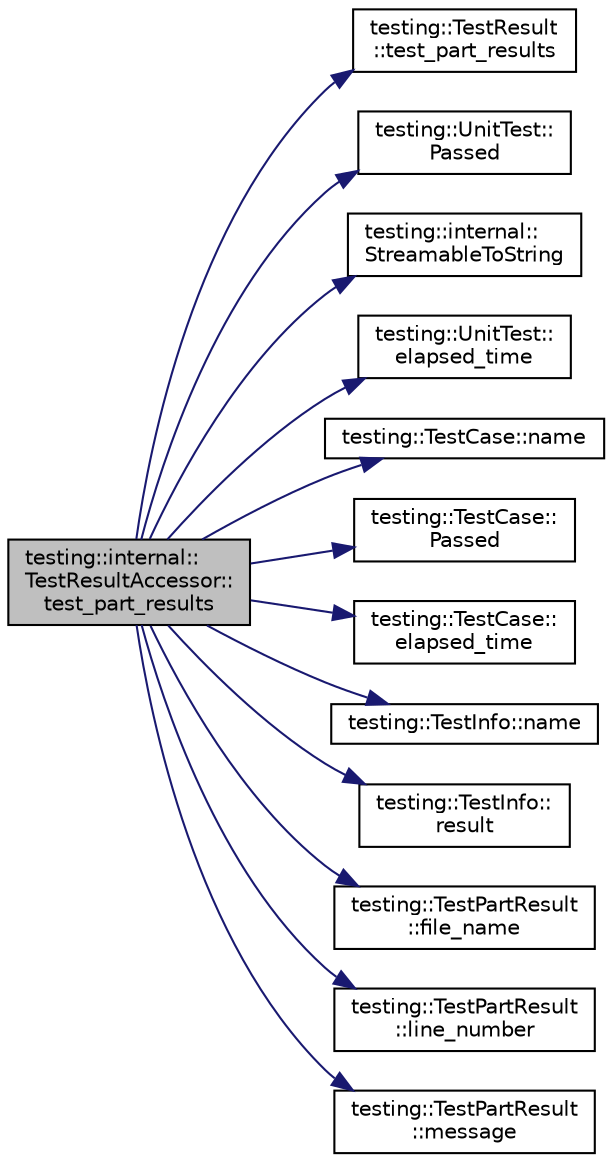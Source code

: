digraph "testing::internal::TestResultAccessor::test_part_results"
{
  edge [fontname="Helvetica",fontsize="10",labelfontname="Helvetica",labelfontsize="10"];
  node [fontname="Helvetica",fontsize="10",shape=record];
  rankdir="LR";
  Node11 [label="testing::internal::\lTestResultAccessor::\ltest_part_results",height=0.2,width=0.4,color="black", fillcolor="grey75", style="filled", fontcolor="black"];
  Node11 -> Node12 [color="midnightblue",fontsize="10",style="solid",fontname="Helvetica"];
  Node12 [label="testing::TestResult\l::test_part_results",height=0.2,width=0.4,color="black", fillcolor="white", style="filled",URL="$d1/d69/classtesting_1_1_test_result.html#a2964c3a12ef6ef9bcb47599374514432"];
  Node11 -> Node13 [color="midnightblue",fontsize="10",style="solid",fontname="Helvetica"];
  Node13 [label="testing::UnitTest::\lPassed",height=0.2,width=0.4,color="black", fillcolor="white", style="filled",URL="$d7/d47/classtesting_1_1_unit_test.html#a7c9b327bc14cb8a282c789dc6513a55b"];
  Node11 -> Node14 [color="midnightblue",fontsize="10",style="solid",fontname="Helvetica"];
  Node14 [label="testing::internal::\lStreamableToString",height=0.2,width=0.4,color="black", fillcolor="white", style="filled",URL="$d0/da7/namespacetesting_1_1internal.html#aad4beed95d0846e6ffc5da0978ef3bb9"];
  Node11 -> Node15 [color="midnightblue",fontsize="10",style="solid",fontname="Helvetica"];
  Node15 [label="testing::UnitTest::\lelapsed_time",height=0.2,width=0.4,color="black", fillcolor="white", style="filled",URL="$d7/d47/classtesting_1_1_unit_test.html#acf608411a17cb3b40a1e9d724f262b3b"];
  Node11 -> Node16 [color="midnightblue",fontsize="10",style="solid",fontname="Helvetica"];
  Node16 [label="testing::TestCase::name",height=0.2,width=0.4,color="black", fillcolor="white", style="filled",URL="$d0/dfa/classtesting_1_1_test_case.html#a3f1beb98d5f7e3b037a4ec82b64cc1cf"];
  Node11 -> Node17 [color="midnightblue",fontsize="10",style="solid",fontname="Helvetica"];
  Node17 [label="testing::TestCase::\lPassed",height=0.2,width=0.4,color="black", fillcolor="white", style="filled",URL="$d0/dfa/classtesting_1_1_test_case.html#a29bbfd227b732a90198b5280c039c271"];
  Node11 -> Node18 [color="midnightblue",fontsize="10",style="solid",fontname="Helvetica"];
  Node18 [label="testing::TestCase::\lelapsed_time",height=0.2,width=0.4,color="black", fillcolor="white", style="filled",URL="$d0/dfa/classtesting_1_1_test_case.html#acd7d6a77bce06da6ef90f5dad1c4def1"];
  Node11 -> Node19 [color="midnightblue",fontsize="10",style="solid",fontname="Helvetica"];
  Node19 [label="testing::TestInfo::name",height=0.2,width=0.4,color="black", fillcolor="white", style="filled",URL="$d1/d79/classtesting_1_1_test_info.html#ac2581b45eccc9a3b94cb41c4807d0e34"];
  Node11 -> Node20 [color="midnightblue",fontsize="10",style="solid",fontname="Helvetica"];
  Node20 [label="testing::TestInfo::\lresult",height=0.2,width=0.4,color="black", fillcolor="white", style="filled",URL="$d1/d79/classtesting_1_1_test_info.html#aee8cb884c95cd446129aba936b4159e0"];
  Node11 -> Node21 [color="midnightblue",fontsize="10",style="solid",fontname="Helvetica"];
  Node21 [label="testing::TestPartResult\l::file_name",height=0.2,width=0.4,color="black", fillcolor="white", style="filled",URL="$d0/d4b/classtesting_1_1_test_part_result.html#a0be40512f50a0086c4d3dc43938978aa"];
  Node11 -> Node22 [color="midnightblue",fontsize="10",style="solid",fontname="Helvetica"];
  Node22 [label="testing::TestPartResult\l::line_number",height=0.2,width=0.4,color="black", fillcolor="white", style="filled",URL="$d0/d4b/classtesting_1_1_test_part_result.html#ad4c5da5f13245ac18cf256d0d9f3eda9"];
  Node11 -> Node23 [color="midnightblue",fontsize="10",style="solid",fontname="Helvetica"];
  Node23 [label="testing::TestPartResult\l::message",height=0.2,width=0.4,color="black", fillcolor="white", style="filled",URL="$d0/d4b/classtesting_1_1_test_part_result.html#a5019dc9d753aba5949777270de255d49"];
}
